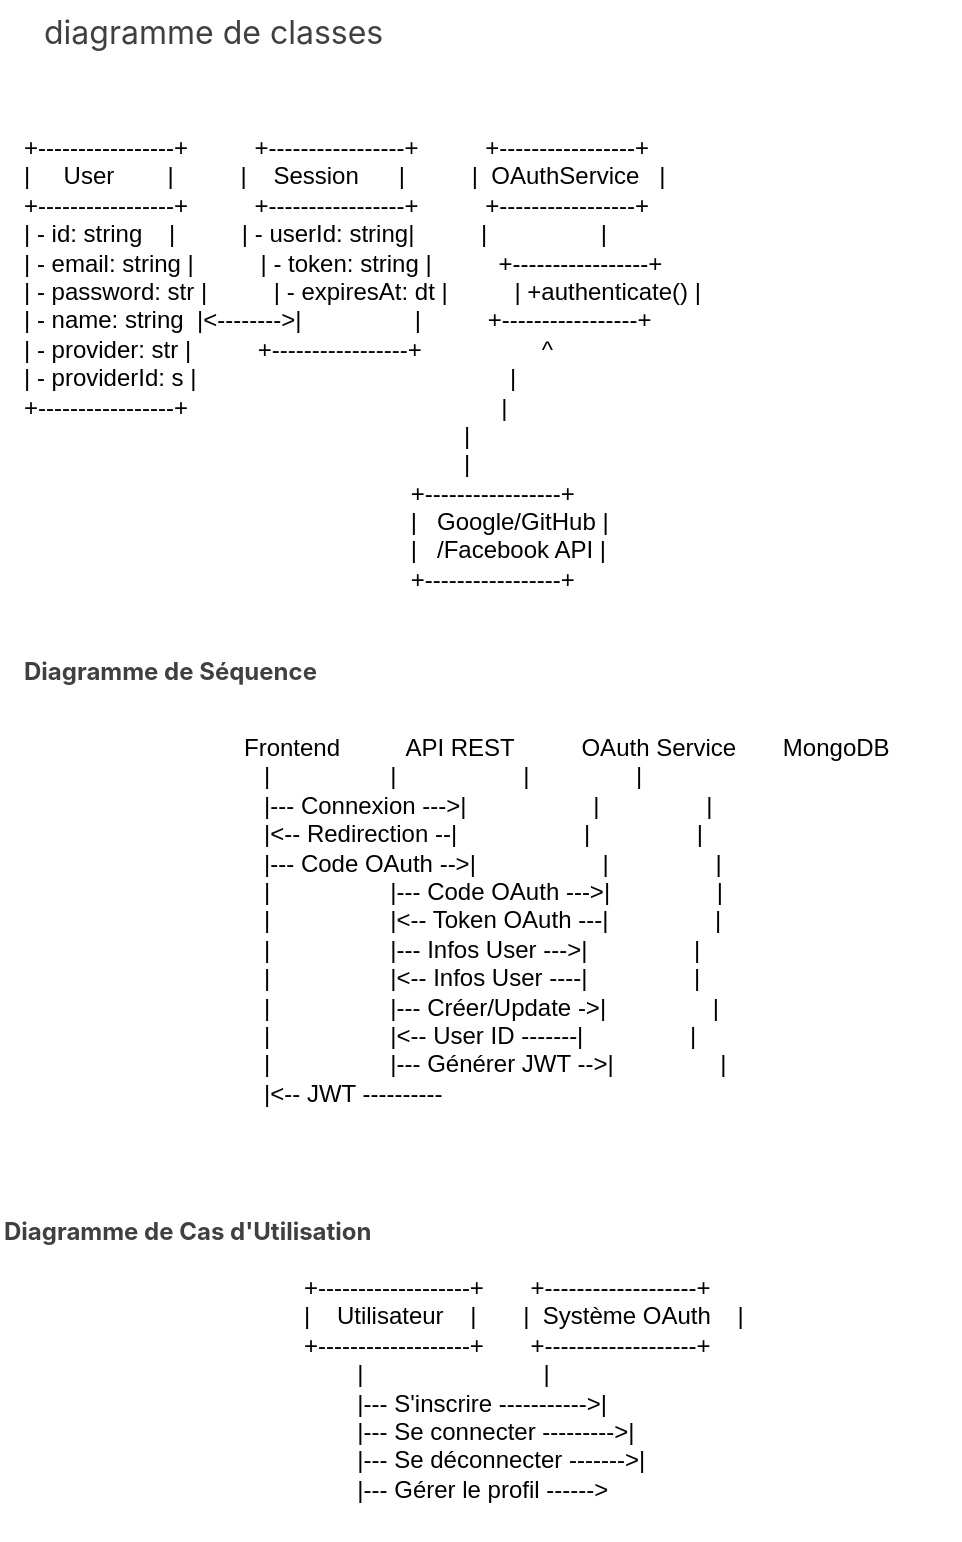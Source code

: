 <mxfile>
    <diagram id="1gja9snq440L0BmjpoBh" name="Page-1">
        <mxGraphModel dx="576" dy="419" grid="1" gridSize="10" guides="1" tooltips="1" connect="1" arrows="1" fold="1" page="1" pageScale="1" pageWidth="850" pageHeight="1100" math="0" shadow="0">
            <root>
                <mxCell id="0"/>
                <mxCell id="1" parent="0"/>
                <mxCell id="2" value="+-----------------+          +-----------------+          +-----------------+&#xa;|     User        |          |    Session      |          |  OAuthService   |&#xa;+-----------------+          +-----------------+          +-----------------+&#xa;| - id: string    |          | - userId: string|          |                 |&#xa;| - email: string |          | - token: string |          +-----------------+&#xa;| - password: str |          | - expiresAt: dt |          | +authenticate() |&#xa;| - name: string  |&lt;--------&gt;|                 |          +-----------------+&#xa;| - provider: str |          +-----------------+                  ^&#xa;| - providerId: s |                                               |&#xa;+-----------------+                                               |&#xa;                                                                  |&#xa;                                                                  |&#xa;                                                          +-----------------+&#xa;                                                          |   Google/GitHub |&#xa;                                                          |   /Facebook API |&#xa;                                                          +-----------------+" style="text;whiteSpace=wrap;" vertex="1" parent="1">
                    <mxGeometry x="10" y="120" width="370" height="250" as="geometry"/>
                </mxCell>
                <mxCell id="3" value="&lt;h4 style=&quot;font-weight: var(--ds-font-weight-strong); font-size: 16.002px; line-height: var(--ds-md-line-height); margin: calc(var(--ds-md-zoom)*16px)0 calc(var(--ds-md-zoom)*12px)0; color: rgb(64, 64, 64); font-family: Inter, system-ui, -apple-system, BlinkMacSystemFont, &amp;quot;Segoe UI&amp;quot;, Roboto, &amp;quot;Noto Sans&amp;quot;, Ubuntu, Cantarell, &amp;quot;Helvetica Neue&amp;quot;, Oxygen, &amp;quot;Open Sans&amp;quot;, sans-serif; font-style: normal; font-variant-ligatures: normal; font-variant-caps: normal; letter-spacing: normal; orphans: 2; text-align: start; text-indent: 0px; text-transform: none; widows: 2; word-spacing: 0px; -webkit-text-stroke-width: 0px; white-space: normal; text-decoration-thickness: initial; text-decoration-style: initial; text-decoration-color: initial;&quot;&gt;diagramme de classes&lt;/h4&gt;" style="text;whiteSpace=wrap;html=1;" vertex="1" parent="1">
                    <mxGeometry x="20" y="60" width="190" height="40" as="geometry"/>
                </mxCell>
                <mxCell id="4" value="&lt;h3 style=&quot;font-weight: var(--ds-font-weight-strong); font-size: calc(var(--ds-md-zoom)*16px); line-height: 1.5; margin: calc(var(--ds-md-zoom)*16px)0 calc(var(--ds-md-zoom)*12px)0; color: rgb(64, 64, 64); font-family: Inter, system-ui, -apple-system, BlinkMacSystemFont, &amp;quot;Segoe UI&amp;quot;, Roboto, &amp;quot;Noto Sans&amp;quot;, Ubuntu, Cantarell, &amp;quot;Helvetica Neue&amp;quot;, Oxygen, &amp;quot;Open Sans&amp;quot;, sans-serif; font-style: normal; font-variant-ligatures: normal; font-variant-caps: normal; letter-spacing: normal; orphans: 2; text-align: start; text-indent: 0px; text-transform: none; widows: 2; word-spacing: 0px; -webkit-text-stroke-width: 0px; white-space: normal; text-decoration-thickness: initial; text-decoration-style: initial; text-decoration-color: initial;&quot;&gt;&lt;strong&gt;Diagramme de Séquence&lt;/strong&gt;&lt;/h3&gt;" style="text;whiteSpace=wrap;html=1;" vertex="1" parent="1">
                    <mxGeometry x="10" y="380" width="170" height="40" as="geometry"/>
                </mxCell>
                <mxCell id="5" value="Frontend          API REST          OAuth Service       MongoDB&#xa;   |                  |                   |                |&#xa;   |--- Connexion ---&gt;|                   |                |&#xa;   |&lt;-- Redirection --|                   |                |&#xa;   |--- Code OAuth --&gt;|                   |                |&#xa;   |                  |--- Code OAuth ---&gt;|                |&#xa;   |                  |&lt;-- Token OAuth ---|                |&#xa;   |                  |--- Infos User ---&gt;|                |&#xa;   |                  |&lt;-- Infos User ----|                |&#xa;   |                  |--- Créer/Update -&gt;|                |&#xa;   |                  |&lt;-- User ID -------|                |&#xa;   |                  |--- Générer JWT --&gt;|                |&#xa;   |&lt;-- JWT ----------" style="text;whiteSpace=wrap;" vertex="1" parent="1">
                    <mxGeometry x="120" y="420" width="360" height="210" as="geometry"/>
                </mxCell>
                <mxCell id="6" value="&lt;h3 style=&quot;font-weight: var(--ds-font-weight-strong); font-size: calc(var(--ds-md-zoom)*16px); line-height: 1.5; margin: calc(var(--ds-md-zoom)*16px)0 calc(var(--ds-md-zoom)*12px)0; color: rgb(64, 64, 64); font-family: Inter, system-ui, -apple-system, BlinkMacSystemFont, &amp;quot;Segoe UI&amp;quot;, Roboto, &amp;quot;Noto Sans&amp;quot;, Ubuntu, Cantarell, &amp;quot;Helvetica Neue&amp;quot;, Oxygen, &amp;quot;Open Sans&amp;quot;, sans-serif; font-style: normal; font-variant-ligatures: normal; font-variant-caps: normal; letter-spacing: normal; orphans: 2; text-align: start; text-indent: 0px; text-transform: none; widows: 2; word-spacing: 0px; -webkit-text-stroke-width: 0px; white-space: normal; text-decoration-thickness: initial; text-decoration-style: initial; text-decoration-color: initial;&quot;&gt;&lt;strong&gt;Diagramme de Cas d&#39;Utilisation&lt;/strong&gt;&lt;/h3&gt;" style="text;whiteSpace=wrap;html=1;" vertex="1" parent="1">
                    <mxGeometry y="660" width="210" height="40" as="geometry"/>
                </mxCell>
                <mxCell id="7" value="+-------------------+       +-------------------+&#xa;|    Utilisateur    |       |  Système OAuth    |&#xa;+-------------------+       +-------------------+&#xa;        |                           |&#xa;        |--- S&#39;inscrire -----------&gt;|&#xa;        |--- Se connecter ---------&gt;|&#xa;        |--- Se déconnecter -------&gt;|&#xa;        |--- Gérer le profil ------&gt;" style="text;whiteSpace=wrap;" vertex="1" parent="1">
                    <mxGeometry x="150" y="690" width="250" height="140" as="geometry"/>
                </mxCell>
            </root>
        </mxGraphModel>
    </diagram>
</mxfile>
